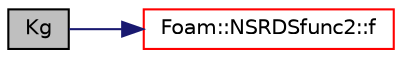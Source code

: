 digraph "Kg"
{
  bgcolor="transparent";
  edge [fontname="Helvetica",fontsize="10",labelfontname="Helvetica",labelfontsize="10"];
  node [fontname="Helvetica",fontsize="10",shape=record];
  rankdir="LR";
  Node1 [label="Kg",height=0.2,width=0.4,color="black", fillcolor="grey75", style="filled", fontcolor="black"];
  Node1 -> Node2 [color="midnightblue",fontsize="10",style="solid",fontname="Helvetica"];
  Node2 [label="Foam::NSRDSfunc2::f",height=0.2,width=0.4,color="red",URL="$a01702.html#a4ab62338f8530b8dc7efbf7c744c4d53",tooltip="Evaluate the function and return the result. "];
}
